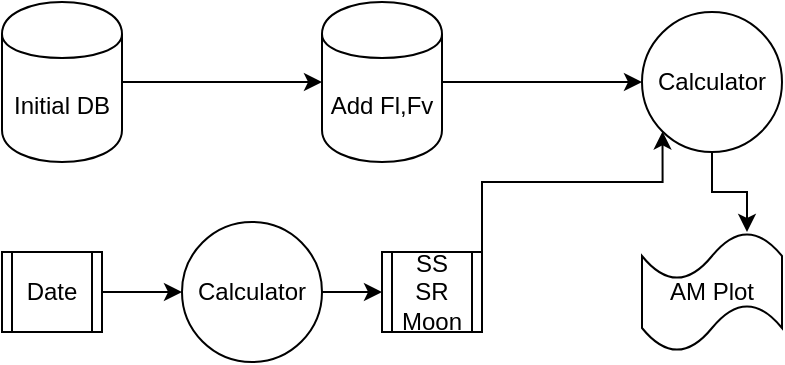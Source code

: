 <mxGraphModel dx="604" dy="338" grid="1" gridSize="10" guides="1" tooltips="1" connect="1" arrows="1" fold="1" page="1" pageScale="1" pageWidth="413" pageHeight="291" background="#ffffff"><root><mxCell id="0"/><mxCell id="1" parent="0"/><mxCell id="5" style="edgeStyle=orthogonalEdgeStyle;rounded=0;html=1;exitX=1;exitY=0.5;entryX=0;entryY=0.5;jettySize=auto;orthogonalLoop=1;" parent="1" source="2" target="3" edge="1"><mxGeometry relative="1" as="geometry"/></mxCell><mxCell id="2" value="Initial DB" style="shape=cylinder;whiteSpace=wrap;html=1;boundedLbl=1;" parent="1" vertex="1"><mxGeometry x="10" y="10" width="60" height="80" as="geometry"/></mxCell><mxCell id="8" style="edgeStyle=orthogonalEdgeStyle;rounded=0;html=1;exitX=1;exitY=0.5;entryX=0;entryY=0.5;jettySize=auto;orthogonalLoop=1;" parent="1" source="3" target="7" edge="1"><mxGeometry relative="1" as="geometry"/></mxCell><mxCell id="3" value="Add Fl,Fv" style="shape=cylinder;whiteSpace=wrap;html=1;boundedLbl=1;" parent="1" vertex="1"><mxGeometry x="170" y="10" width="60" height="80" as="geometry"/></mxCell><mxCell id="17" style="edgeStyle=orthogonalEdgeStyle;rounded=0;html=1;exitX=0.5;exitY=1;entryX=0.75;entryY=0;entryPerimeter=0;jettySize=auto;orthogonalLoop=1;" edge="1" parent="1" source="7" target="16"><mxGeometry relative="1" as="geometry"/></mxCell><mxCell id="7" value="Calculator" style="ellipse;whiteSpace=wrap;html=1;aspect=fixed;" parent="1" vertex="1"><mxGeometry x="330" y="15" width="70" height="70" as="geometry"/></mxCell><mxCell id="15" style="edgeStyle=orthogonalEdgeStyle;rounded=0;html=1;exitX=1;exitY=0.5;entryX=0;entryY=0.5;jettySize=auto;orthogonalLoop=1;" parent="1" source="10" target="14" edge="1"><mxGeometry relative="1" as="geometry"/></mxCell><mxCell id="10" value="Calculator" style="ellipse;whiteSpace=wrap;html=1;aspect=fixed;" parent="1" vertex="1"><mxGeometry x="100" y="120" width="70" height="70" as="geometry"/></mxCell><mxCell id="13" style="edgeStyle=orthogonalEdgeStyle;rounded=0;html=1;exitX=1;exitY=0.5;entryX=0;entryY=0.5;jettySize=auto;orthogonalLoop=1;" parent="1" source="12" target="10" edge="1"><mxGeometry relative="1" as="geometry"/></mxCell><mxCell id="12" value="Date" style="shape=process;whiteSpace=wrap;html=1;" parent="1" vertex="1"><mxGeometry x="10" y="135" width="50" height="40" as="geometry"/></mxCell><mxCell id="18" style="edgeStyle=orthogonalEdgeStyle;rounded=0;html=1;exitX=1;exitY=0.5;entryX=0;entryY=1;jettySize=auto;orthogonalLoop=1;" edge="1" parent="1" source="14" target="7"><mxGeometry relative="1" as="geometry"><Array as="points"><mxPoint x="250" y="100"/><mxPoint x="340" y="100"/></Array></mxGeometry></mxCell><mxCell id="14" value="SS&lt;div&gt;SR&lt;/div&gt;&lt;div&gt;Moon&lt;/div&gt;" style="shape=process;whiteSpace=wrap;html=1;" parent="1" vertex="1"><mxGeometry x="200" y="135" width="50" height="40" as="geometry"/></mxCell><mxCell id="16" value="AM Plot" style="shape=tape;whiteSpace=wrap;html=1;" vertex="1" parent="1"><mxGeometry x="330" y="125" width="70" height="60" as="geometry"/></mxCell></root></mxGraphModel>